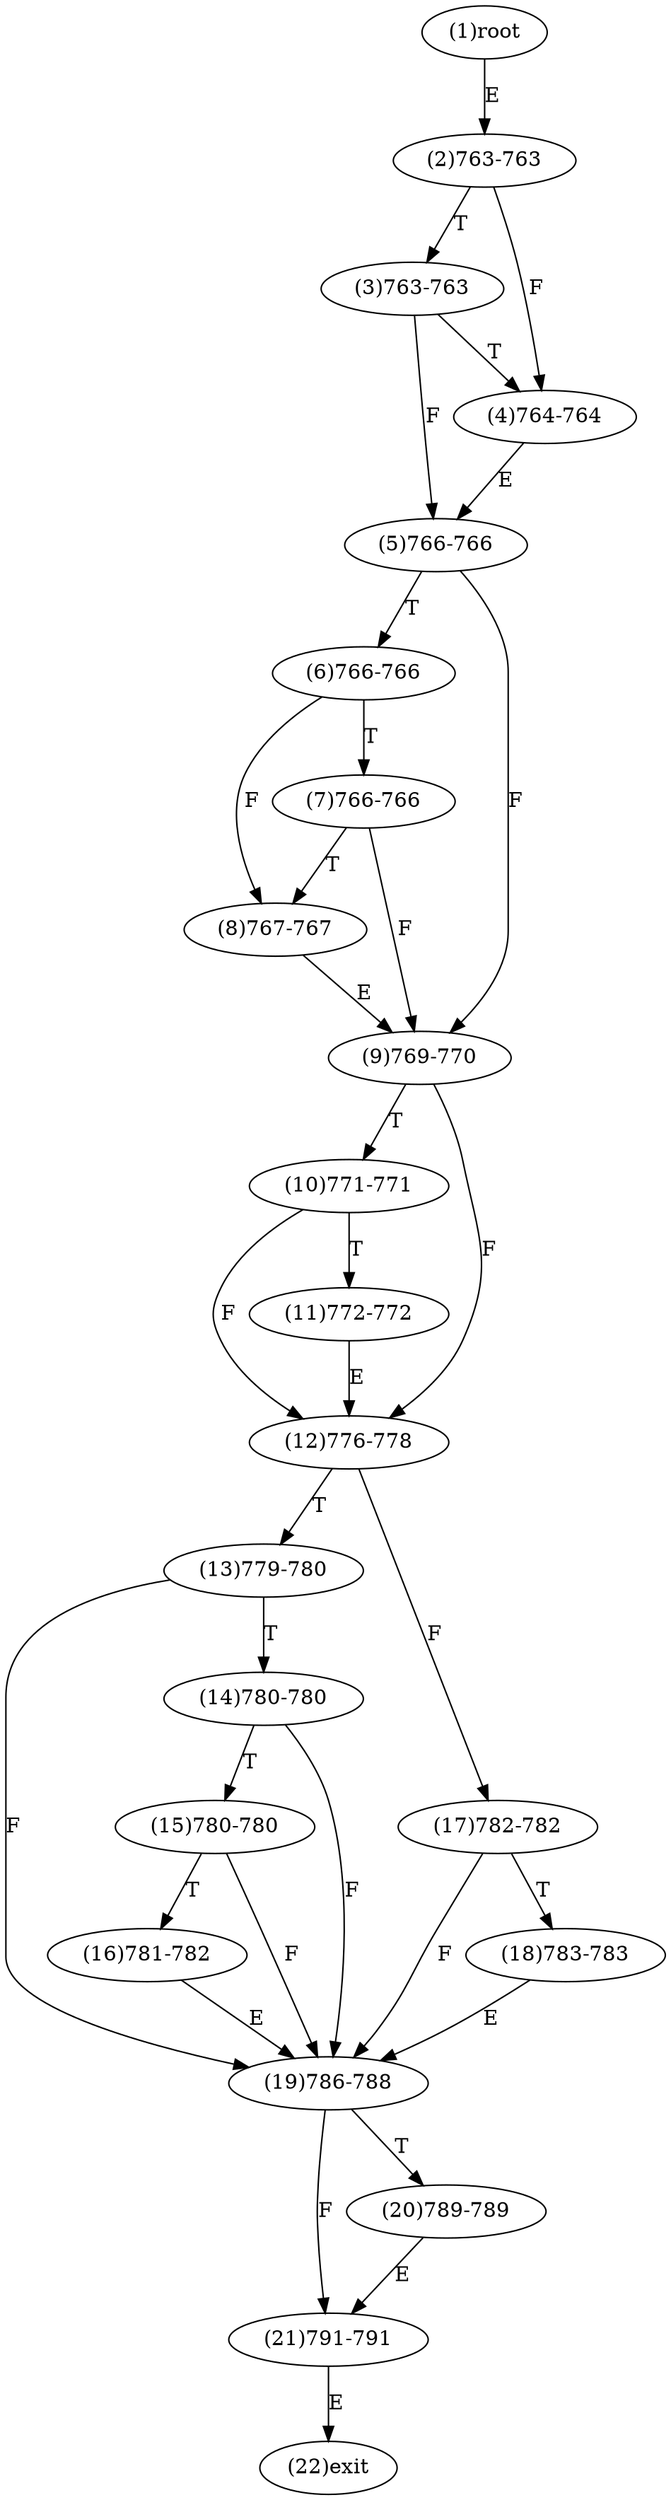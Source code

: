 digraph "" { 
1[ label="(1)root"];
2[ label="(2)763-763"];
3[ label="(3)763-763"];
4[ label="(4)764-764"];
5[ label="(5)766-766"];
6[ label="(6)766-766"];
7[ label="(7)766-766"];
8[ label="(8)767-767"];
9[ label="(9)769-770"];
10[ label="(10)771-771"];
11[ label="(11)772-772"];
12[ label="(12)776-778"];
13[ label="(13)779-780"];
14[ label="(14)780-780"];
15[ label="(15)780-780"];
17[ label="(17)782-782"];
16[ label="(16)781-782"];
19[ label="(19)786-788"];
18[ label="(18)783-783"];
21[ label="(21)791-791"];
20[ label="(20)789-789"];
22[ label="(22)exit"];
1->2[ label="E"];
2->4[ label="F"];
2->3[ label="T"];
3->5[ label="F"];
3->4[ label="T"];
4->5[ label="E"];
5->9[ label="F"];
5->6[ label="T"];
6->8[ label="F"];
6->7[ label="T"];
7->9[ label="F"];
7->8[ label="T"];
8->9[ label="E"];
9->12[ label="F"];
9->10[ label="T"];
10->12[ label="F"];
10->11[ label="T"];
11->12[ label="E"];
12->17[ label="F"];
12->13[ label="T"];
13->19[ label="F"];
13->14[ label="T"];
14->19[ label="F"];
14->15[ label="T"];
15->19[ label="F"];
15->16[ label="T"];
16->19[ label="E"];
17->19[ label="F"];
17->18[ label="T"];
18->19[ label="E"];
19->21[ label="F"];
19->20[ label="T"];
20->21[ label="E"];
21->22[ label="E"];
}